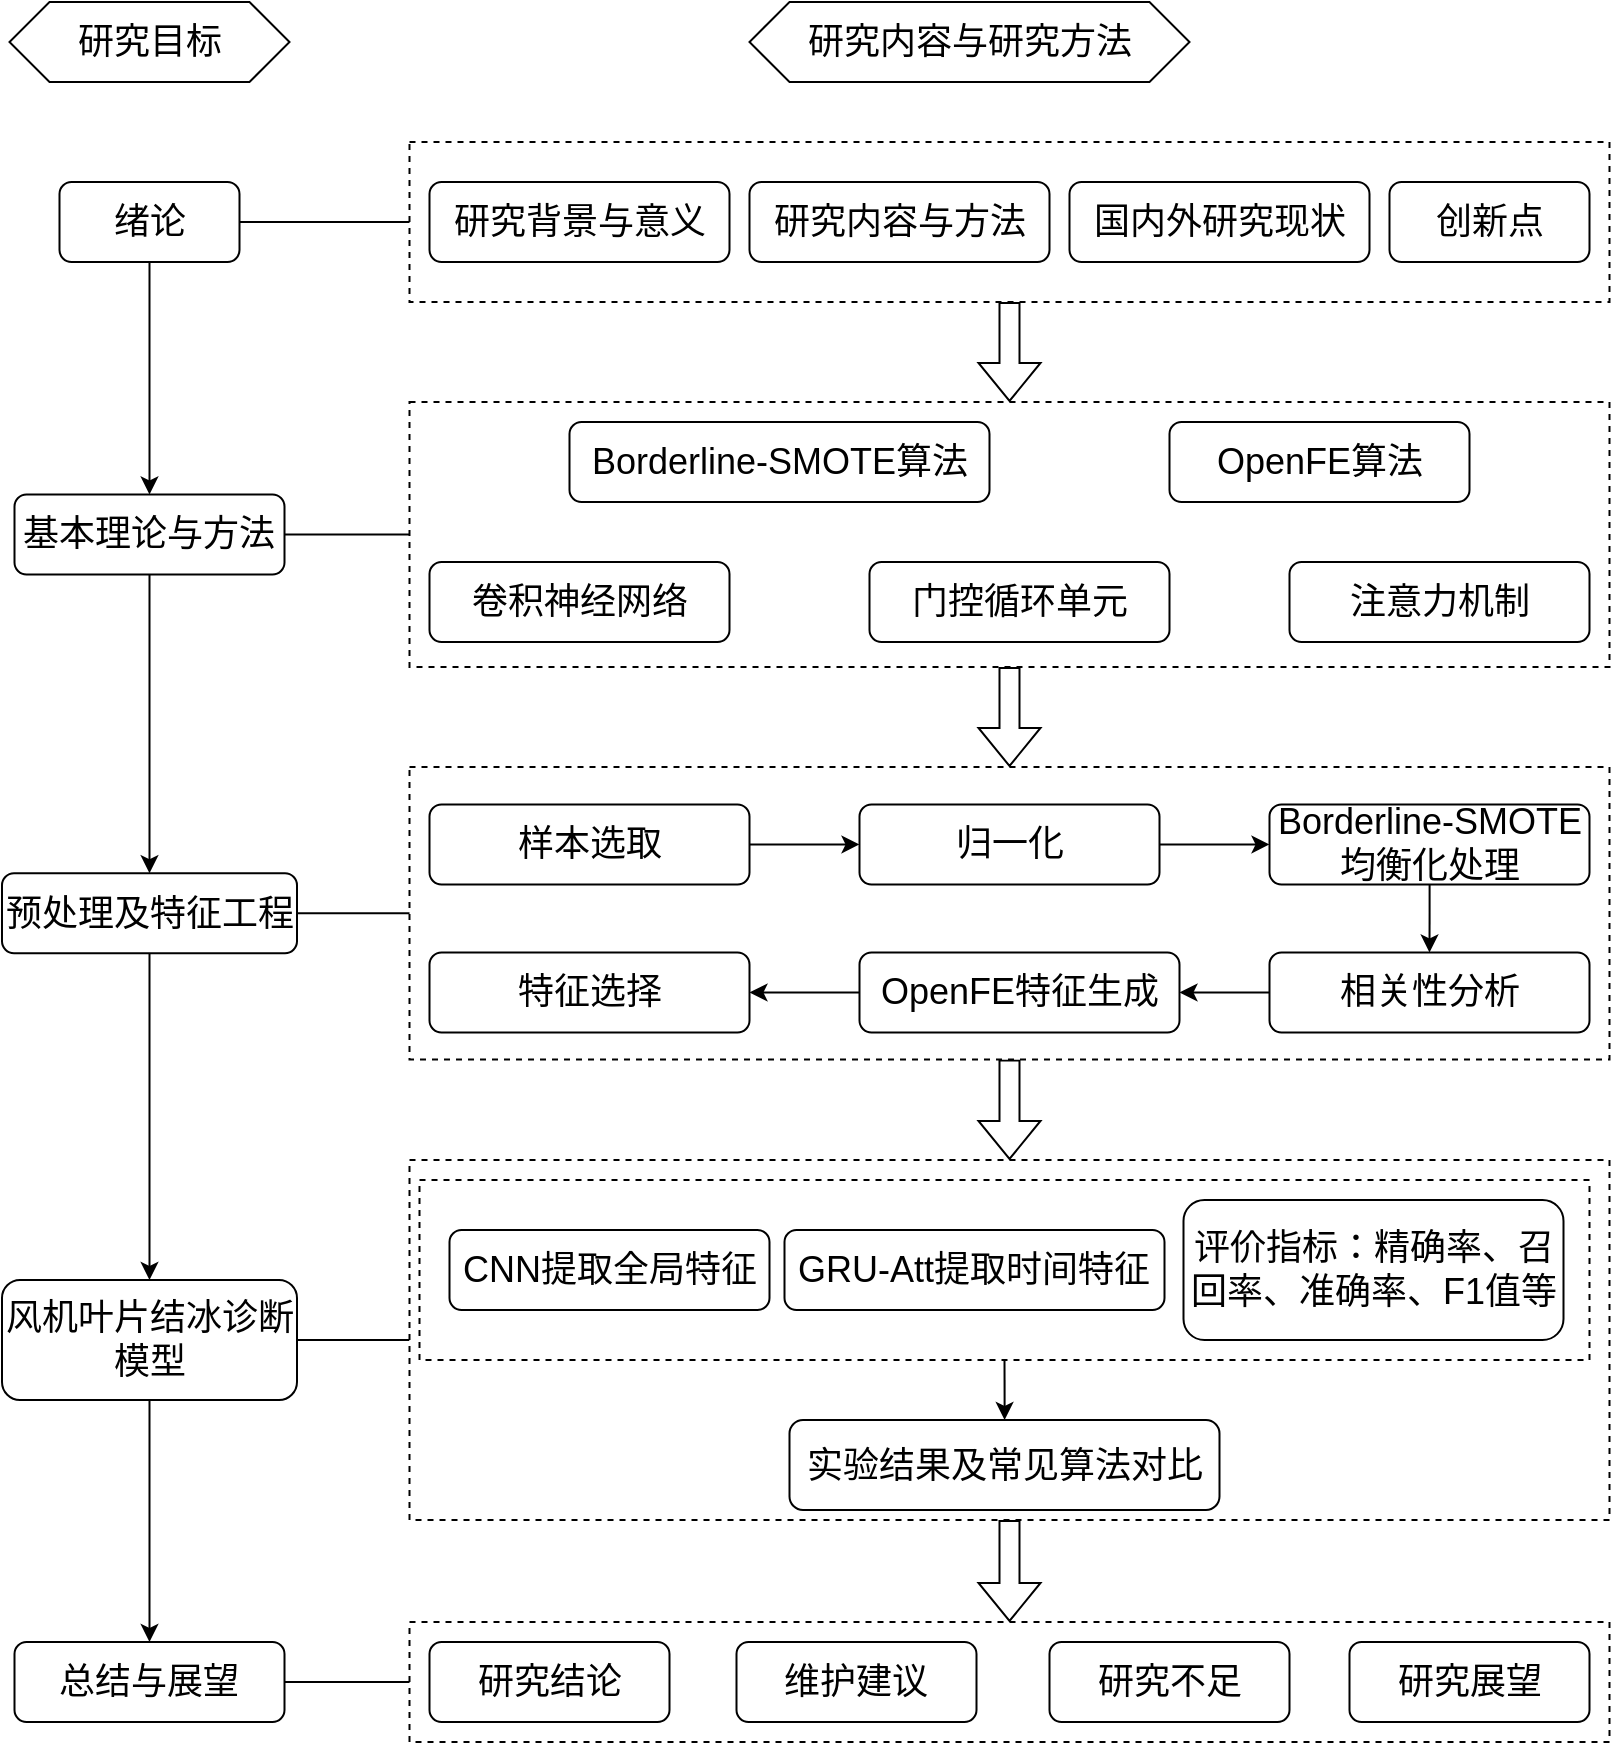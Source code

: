 <mxfile version="22.1.0" type="github">
  <diagram name="第 1 页" id="ljXyr0XeKPO4Yniennvs">
    <mxGraphModel dx="1157" dy="669" grid="1" gridSize="10" guides="1" tooltips="1" connect="1" arrows="1" fold="1" page="1" pageScale="1" pageWidth="827" pageHeight="1169" math="0" shadow="0">
      <root>
        <mxCell id="0" />
        <mxCell id="1" parent="0" />
        <mxCell id="FvBfCpJyxH-kdppGqNGc-45" style="edgeStyle=orthogonalEdgeStyle;rounded=0;orthogonalLoop=1;jettySize=auto;html=1;shape=flexArrow;" parent="1" source="FvBfCpJyxH-kdppGqNGc-41" target="FvBfCpJyxH-kdppGqNGc-37" edge="1">
          <mxGeometry relative="1" as="geometry" />
        </mxCell>
        <mxCell id="FvBfCpJyxH-kdppGqNGc-57" style="edgeStyle=orthogonalEdgeStyle;rounded=0;orthogonalLoop=1;jettySize=auto;html=1;entryX=1;entryY=0.5;entryDx=0;entryDy=0;endArrow=none;endFill=0;" parent="1" source="FvBfCpJyxH-kdppGqNGc-41" target="FvBfCpJyxH-kdppGqNGc-23" edge="1">
          <mxGeometry relative="1" as="geometry" />
        </mxCell>
        <mxCell id="FvBfCpJyxH-kdppGqNGc-41" value="" style="rounded=0;whiteSpace=wrap;html=1;dashed=1;" parent="1" vertex="1">
          <mxGeometry x="215.75" y="609" width="600" height="180" as="geometry" />
        </mxCell>
        <mxCell id="FvBfCpJyxH-kdppGqNGc-38" value="" style="rounded=0;whiteSpace=wrap;html=1;dashed=1;" parent="1" vertex="1">
          <mxGeometry x="220.75" y="619" width="585" height="90" as="geometry" />
        </mxCell>
        <mxCell id="FvBfCpJyxH-kdppGqNGc-37" value="" style="rounded=0;whiteSpace=wrap;html=1;dashed=1;" parent="1" vertex="1">
          <mxGeometry x="215.75" y="840" width="600" height="60" as="geometry" />
        </mxCell>
        <mxCell id="FvBfCpJyxH-kdppGqNGc-44" style="edgeStyle=orthogonalEdgeStyle;rounded=0;orthogonalLoop=1;jettySize=auto;html=1;entryX=0.5;entryY=0;entryDx=0;entryDy=0;shape=flexArrow;" parent="1" source="FvBfCpJyxH-kdppGqNGc-36" target="FvBfCpJyxH-kdppGqNGc-41" edge="1">
          <mxGeometry relative="1" as="geometry" />
        </mxCell>
        <mxCell id="FvBfCpJyxH-kdppGqNGc-36" value="" style="rounded=0;whiteSpace=wrap;html=1;dashed=1;" parent="1" vertex="1">
          <mxGeometry x="215.75" y="412.49" width="600" height="146.25" as="geometry" />
        </mxCell>
        <mxCell id="FvBfCpJyxH-kdppGqNGc-42" style="edgeStyle=orthogonalEdgeStyle;rounded=0;orthogonalLoop=1;jettySize=auto;html=1;entryX=0.5;entryY=0;entryDx=0;entryDy=0;shape=flexArrow;" parent="1" source="FvBfCpJyxH-kdppGqNGc-35" target="FvBfCpJyxH-kdppGqNGc-36" edge="1">
          <mxGeometry relative="1" as="geometry" />
        </mxCell>
        <mxCell id="FvBfCpJyxH-kdppGqNGc-35" value="" style="rounded=0;whiteSpace=wrap;html=1;dashed=1;" parent="1" vertex="1">
          <mxGeometry x="215.75" y="230" width="600" height="132.5" as="geometry" />
        </mxCell>
        <mxCell id="FvBfCpJyxH-kdppGqNGc-46" style="edgeStyle=orthogonalEdgeStyle;rounded=0;orthogonalLoop=1;jettySize=auto;html=1;entryX=0.5;entryY=0;entryDx=0;entryDy=0;shape=flexArrow;" parent="1" source="FvBfCpJyxH-kdppGqNGc-34" target="FvBfCpJyxH-kdppGqNGc-35" edge="1">
          <mxGeometry relative="1" as="geometry" />
        </mxCell>
        <mxCell id="FvBfCpJyxH-kdppGqNGc-34" value="" style="rounded=0;whiteSpace=wrap;html=1;dashed=1;" parent="1" vertex="1">
          <mxGeometry x="215.75" y="100" width="600" height="80" as="geometry" />
        </mxCell>
        <mxCell id="FvBfCpJyxH-kdppGqNGc-2" value="&lt;font style=&quot;font-size: 18px;&quot;&gt;研究目标&lt;/font&gt;" style="shape=hexagon;perimeter=hexagonPerimeter2;whiteSpace=wrap;html=1;fixedSize=1;" parent="1" vertex="1">
          <mxGeometry x="15.75" y="30" width="140" height="40" as="geometry" />
        </mxCell>
        <mxCell id="FvBfCpJyxH-kdppGqNGc-3" value="&lt;font style=&quot;font-size: 18px;&quot;&gt;研究内容与研究方法&lt;/font&gt;" style="shape=hexagon;perimeter=hexagonPerimeter2;whiteSpace=wrap;html=1;fixedSize=1;" parent="1" vertex="1">
          <mxGeometry x="385.75" y="30" width="220" height="40" as="geometry" />
        </mxCell>
        <mxCell id="FvBfCpJyxH-kdppGqNGc-47" style="edgeStyle=orthogonalEdgeStyle;rounded=0;orthogonalLoop=1;jettySize=auto;html=1;entryX=0.5;entryY=0;entryDx=0;entryDy=0;" parent="1" source="FvBfCpJyxH-kdppGqNGc-4" target="FvBfCpJyxH-kdppGqNGc-9" edge="1">
          <mxGeometry relative="1" as="geometry" />
        </mxCell>
        <mxCell id="FvBfCpJyxH-kdppGqNGc-51" style="edgeStyle=orthogonalEdgeStyle;rounded=0;orthogonalLoop=1;jettySize=auto;html=1;entryX=0;entryY=0.5;entryDx=0;entryDy=0;endArrow=none;endFill=0;" parent="1" source="FvBfCpJyxH-kdppGqNGc-4" target="FvBfCpJyxH-kdppGqNGc-34" edge="1">
          <mxGeometry relative="1" as="geometry" />
        </mxCell>
        <mxCell id="FvBfCpJyxH-kdppGqNGc-4" value="&lt;font style=&quot;font-size: 18px;&quot;&gt;绪论&lt;/font&gt;" style="rounded=1;whiteSpace=wrap;html=1;" parent="1" vertex="1">
          <mxGeometry x="40.75" y="120" width="90" height="40" as="geometry" />
        </mxCell>
        <mxCell id="FvBfCpJyxH-kdppGqNGc-5" value="&lt;font style=&quot;font-size: 18px;&quot;&gt;研究背景与意义&lt;/font&gt;" style="rounded=1;whiteSpace=wrap;html=1;" parent="1" vertex="1">
          <mxGeometry x="225.75" y="120" width="150" height="40" as="geometry" />
        </mxCell>
        <mxCell id="FvBfCpJyxH-kdppGqNGc-6" value="&lt;font style=&quot;font-size: 18px;&quot;&gt;研究内容与方法&lt;/font&gt;" style="rounded=1;whiteSpace=wrap;html=1;" parent="1" vertex="1">
          <mxGeometry x="385.75" y="120" width="150" height="40" as="geometry" />
        </mxCell>
        <mxCell id="FvBfCpJyxH-kdppGqNGc-7" value="&lt;font style=&quot;font-size: 18px;&quot;&gt;国内外研究现状&lt;/font&gt;" style="rounded=1;whiteSpace=wrap;html=1;" parent="1" vertex="1">
          <mxGeometry x="545.75" y="120" width="150" height="40" as="geometry" />
        </mxCell>
        <mxCell id="FvBfCpJyxH-kdppGqNGc-8" value="&lt;font style=&quot;font-size: 18px;&quot;&gt;创新点&lt;/font&gt;" style="rounded=1;whiteSpace=wrap;html=1;" parent="1" vertex="1">
          <mxGeometry x="705.75" y="120" width="100" height="40" as="geometry" />
        </mxCell>
        <mxCell id="FvBfCpJyxH-kdppGqNGc-48" style="edgeStyle=orthogonalEdgeStyle;rounded=0;orthogonalLoop=1;jettySize=auto;html=1;entryX=0.5;entryY=0;entryDx=0;entryDy=0;" parent="1" source="FvBfCpJyxH-kdppGqNGc-9" target="FvBfCpJyxH-kdppGqNGc-16" edge="1">
          <mxGeometry relative="1" as="geometry" />
        </mxCell>
        <mxCell id="FvBfCpJyxH-kdppGqNGc-52" style="edgeStyle=orthogonalEdgeStyle;rounded=0;orthogonalLoop=1;jettySize=auto;html=1;entryX=0;entryY=0.5;entryDx=0;entryDy=0;endArrow=none;endFill=0;" parent="1" source="FvBfCpJyxH-kdppGqNGc-9" target="FvBfCpJyxH-kdppGqNGc-35" edge="1">
          <mxGeometry relative="1" as="geometry" />
        </mxCell>
        <mxCell id="FvBfCpJyxH-kdppGqNGc-9" value="&lt;font style=&quot;font-size: 18px;&quot;&gt;基本理论与方法&lt;/font&gt;" style="rounded=1;whiteSpace=wrap;html=1;" parent="1" vertex="1">
          <mxGeometry x="18.25" y="276.25" width="135" height="40" as="geometry" />
        </mxCell>
        <mxCell id="FvBfCpJyxH-kdppGqNGc-10" value="&lt;font style=&quot;font-size: 18px;&quot;&gt;Borderline-SMOTE算法&lt;/font&gt;" style="rounded=1;whiteSpace=wrap;html=1;" parent="1" vertex="1">
          <mxGeometry x="295.75" y="240" width="210" height="40" as="geometry" />
        </mxCell>
        <mxCell id="FvBfCpJyxH-kdppGqNGc-11" value="&lt;font style=&quot;font-size: 18px;&quot;&gt;OpenFE算法&lt;/font&gt;" style="rounded=1;whiteSpace=wrap;html=1;" parent="1" vertex="1">
          <mxGeometry x="595.75" y="240" width="150" height="40" as="geometry" />
        </mxCell>
        <mxCell id="FvBfCpJyxH-kdppGqNGc-12" value="&lt;span style=&quot;font-size: 18px;&quot;&gt;卷积神经网络&lt;/span&gt;" style="rounded=1;whiteSpace=wrap;html=1;" parent="1" vertex="1">
          <mxGeometry x="225.75" y="310" width="150" height="40" as="geometry" />
        </mxCell>
        <mxCell id="FvBfCpJyxH-kdppGqNGc-13" value="&lt;span style=&quot;font-size: 18px;&quot;&gt;门控循环单元&lt;/span&gt;" style="rounded=1;whiteSpace=wrap;html=1;" parent="1" vertex="1">
          <mxGeometry x="445.75" y="310" width="150" height="40" as="geometry" />
        </mxCell>
        <mxCell id="FvBfCpJyxH-kdppGqNGc-14" value="&lt;span style=&quot;font-size: 18px;&quot;&gt;注意力机制&lt;/span&gt;" style="rounded=1;whiteSpace=wrap;html=1;" parent="1" vertex="1">
          <mxGeometry x="655.75" y="310" width="150" height="40" as="geometry" />
        </mxCell>
        <mxCell id="FvBfCpJyxH-kdppGqNGc-49" style="edgeStyle=orthogonalEdgeStyle;rounded=0;orthogonalLoop=1;jettySize=auto;html=1;entryX=0.5;entryY=0;entryDx=0;entryDy=0;" parent="1" source="FvBfCpJyxH-kdppGqNGc-16" target="FvBfCpJyxH-kdppGqNGc-23" edge="1">
          <mxGeometry relative="1" as="geometry" />
        </mxCell>
        <mxCell id="FvBfCpJyxH-kdppGqNGc-53" style="edgeStyle=orthogonalEdgeStyle;rounded=0;orthogonalLoop=1;jettySize=auto;html=1;entryX=0;entryY=0.5;entryDx=0;entryDy=0;endArrow=none;endFill=0;" parent="1" source="FvBfCpJyxH-kdppGqNGc-16" target="FvBfCpJyxH-kdppGqNGc-36" edge="1">
          <mxGeometry relative="1" as="geometry" />
        </mxCell>
        <mxCell id="FvBfCpJyxH-kdppGqNGc-16" value="&lt;font style=&quot;font-size: 18px;&quot;&gt;预处理及特征工程&lt;/font&gt;" style="rounded=1;whiteSpace=wrap;html=1;" parent="1" vertex="1">
          <mxGeometry x="12" y="465.62" width="147.5" height="40" as="geometry" />
        </mxCell>
        <mxCell id="FvBfCpJyxH-kdppGqNGc-65" style="edgeStyle=orthogonalEdgeStyle;rounded=0;orthogonalLoop=1;jettySize=auto;html=1;entryX=0;entryY=0.5;entryDx=0;entryDy=0;" parent="1" source="FvBfCpJyxH-kdppGqNGc-17" target="FvBfCpJyxH-kdppGqNGc-18" edge="1">
          <mxGeometry relative="1" as="geometry" />
        </mxCell>
        <mxCell id="FvBfCpJyxH-kdppGqNGc-17" value="&lt;span style=&quot;font-size: 18px;&quot;&gt;样本选取&lt;/span&gt;" style="rounded=1;whiteSpace=wrap;html=1;" parent="1" vertex="1">
          <mxGeometry x="225.75" y="431.24" width="160" height="40" as="geometry" />
        </mxCell>
        <mxCell id="FvBfCpJyxH-kdppGqNGc-66" style="edgeStyle=orthogonalEdgeStyle;rounded=0;orthogonalLoop=1;jettySize=auto;html=1;" parent="1" source="FvBfCpJyxH-kdppGqNGc-18" target="FvBfCpJyxH-kdppGqNGc-21" edge="1">
          <mxGeometry relative="1" as="geometry" />
        </mxCell>
        <mxCell id="FvBfCpJyxH-kdppGqNGc-18" value="&lt;span style=&quot;font-size: 18px;&quot;&gt;归一化&lt;/span&gt;" style="rounded=1;whiteSpace=wrap;html=1;" parent="1" vertex="1">
          <mxGeometry x="440.75" y="431.24" width="150" height="40" as="geometry" />
        </mxCell>
        <mxCell id="FvBfCpJyxH-kdppGqNGc-68" style="edgeStyle=orthogonalEdgeStyle;rounded=0;orthogonalLoop=1;jettySize=auto;html=1;entryX=1;entryY=0.5;entryDx=0;entryDy=0;" parent="1" source="FvBfCpJyxH-kdppGqNGc-19" target="FvBfCpJyxH-kdppGqNGc-20" edge="1">
          <mxGeometry relative="1" as="geometry" />
        </mxCell>
        <mxCell id="FvBfCpJyxH-kdppGqNGc-19" value="&lt;font style=&quot;font-size: 18px;&quot;&gt;相关性分析&lt;/font&gt;" style="rounded=1;whiteSpace=wrap;html=1;" parent="1" vertex="1">
          <mxGeometry x="645.75" y="505.24" width="160" height="40" as="geometry" />
        </mxCell>
        <mxCell id="FvBfCpJyxH-kdppGqNGc-69" style="edgeStyle=orthogonalEdgeStyle;rounded=0;orthogonalLoop=1;jettySize=auto;html=1;" parent="1" source="FvBfCpJyxH-kdppGqNGc-20" target="FvBfCpJyxH-kdppGqNGc-22" edge="1">
          <mxGeometry relative="1" as="geometry" />
        </mxCell>
        <mxCell id="FvBfCpJyxH-kdppGqNGc-20" value="&lt;span style=&quot;font-size: 18px;&quot;&gt;OpenFE特征生成&lt;/span&gt;" style="rounded=1;whiteSpace=wrap;html=1;" parent="1" vertex="1">
          <mxGeometry x="440.75" y="505.24" width="160" height="40" as="geometry" />
        </mxCell>
        <mxCell id="FvBfCpJyxH-kdppGqNGc-67" style="edgeStyle=orthogonalEdgeStyle;rounded=0;orthogonalLoop=1;jettySize=auto;html=1;entryX=0.5;entryY=0;entryDx=0;entryDy=0;" parent="1" source="FvBfCpJyxH-kdppGqNGc-21" target="FvBfCpJyxH-kdppGqNGc-19" edge="1">
          <mxGeometry relative="1" as="geometry" />
        </mxCell>
        <mxCell id="FvBfCpJyxH-kdppGqNGc-21" value="&lt;font style=&quot;font-size: 18px;&quot;&gt;Borderline-SMOTE均衡化处理&lt;/font&gt;" style="rounded=1;whiteSpace=wrap;html=1;" parent="1" vertex="1">
          <mxGeometry x="645.75" y="431.24" width="160" height="40" as="geometry" />
        </mxCell>
        <mxCell id="FvBfCpJyxH-kdppGqNGc-22" value="&lt;span style=&quot;font-size: 18px;&quot;&gt;特征选择&lt;/span&gt;" style="rounded=1;whiteSpace=wrap;html=1;" parent="1" vertex="1">
          <mxGeometry x="225.75" y="505.24" width="160" height="40" as="geometry" />
        </mxCell>
        <mxCell id="FvBfCpJyxH-kdppGqNGc-50" style="edgeStyle=orthogonalEdgeStyle;rounded=0;orthogonalLoop=1;jettySize=auto;html=1;entryX=0.5;entryY=0;entryDx=0;entryDy=0;" parent="1" source="FvBfCpJyxH-kdppGqNGc-23" target="FvBfCpJyxH-kdppGqNGc-29" edge="1">
          <mxGeometry relative="1" as="geometry" />
        </mxCell>
        <mxCell id="FvBfCpJyxH-kdppGqNGc-23" value="&lt;font style=&quot;font-size: 18px;&quot;&gt;风机叶片结冰诊断模型&lt;/font&gt;" style="rounded=1;whiteSpace=wrap;html=1;" parent="1" vertex="1">
          <mxGeometry x="12" y="669" width="147.5" height="60" as="geometry" />
        </mxCell>
        <mxCell id="FvBfCpJyxH-kdppGqNGc-24" value="&lt;span style=&quot;font-size: 18px;&quot;&gt;CNN提取全局特征&lt;/span&gt;" style="rounded=1;whiteSpace=wrap;html=1;" parent="1" vertex="1">
          <mxGeometry x="235.75" y="644" width="160" height="40" as="geometry" />
        </mxCell>
        <mxCell id="FvBfCpJyxH-kdppGqNGc-25" value="&lt;span style=&quot;font-size: 18px;&quot;&gt;GRU-Att提取时间特征&lt;/span&gt;" style="rounded=1;whiteSpace=wrap;html=1;" parent="1" vertex="1">
          <mxGeometry x="403.25" y="644" width="190" height="40" as="geometry" />
        </mxCell>
        <mxCell id="FvBfCpJyxH-kdppGqNGc-26" value="&lt;span style=&quot;font-size: 18px;&quot;&gt;评价指标：精确率、召回率、准确率、F1值等&lt;/span&gt;" style="rounded=1;whiteSpace=wrap;html=1;" parent="1" vertex="1">
          <mxGeometry x="602.75" y="629" width="190" height="70" as="geometry" />
        </mxCell>
        <mxCell id="FvBfCpJyxH-kdppGqNGc-59" style="edgeStyle=orthogonalEdgeStyle;rounded=0;orthogonalLoop=1;jettySize=auto;html=1;entryX=0.5;entryY=1;entryDx=0;entryDy=0;endArrow=none;endFill=0;startArrow=classic;startFill=1;" parent="1" source="FvBfCpJyxH-kdppGqNGc-27" target="FvBfCpJyxH-kdppGqNGc-38" edge="1">
          <mxGeometry relative="1" as="geometry" />
        </mxCell>
        <mxCell id="FvBfCpJyxH-kdppGqNGc-27" value="&lt;span style=&quot;font-size: 18px;&quot;&gt;实验结果及常见算法对比&lt;/span&gt;" style="rounded=1;whiteSpace=wrap;html=1;" parent="1" vertex="1">
          <mxGeometry x="405.75" y="739" width="215" height="45" as="geometry" />
        </mxCell>
        <mxCell id="FvBfCpJyxH-kdppGqNGc-55" style="edgeStyle=orthogonalEdgeStyle;rounded=0;orthogonalLoop=1;jettySize=auto;html=1;entryX=0;entryY=0.5;entryDx=0;entryDy=0;endArrow=none;endFill=0;" parent="1" source="FvBfCpJyxH-kdppGqNGc-29" target="FvBfCpJyxH-kdppGqNGc-37" edge="1">
          <mxGeometry relative="1" as="geometry" />
        </mxCell>
        <mxCell id="FvBfCpJyxH-kdppGqNGc-29" value="&lt;font style=&quot;font-size: 18px;&quot;&gt;总结与展望&lt;/font&gt;" style="rounded=1;whiteSpace=wrap;html=1;" parent="1" vertex="1">
          <mxGeometry x="18.25" y="850" width="135" height="40" as="geometry" />
        </mxCell>
        <mxCell id="FvBfCpJyxH-kdppGqNGc-30" value="&lt;span style=&quot;font-size: 18px;&quot;&gt;研究结论&lt;/span&gt;" style="rounded=1;whiteSpace=wrap;html=1;" parent="1" vertex="1">
          <mxGeometry x="225.75" y="850" width="120" height="40" as="geometry" />
        </mxCell>
        <mxCell id="FvBfCpJyxH-kdppGqNGc-31" value="&lt;span style=&quot;font-size: 18px;&quot;&gt;维护建议&lt;/span&gt;" style="rounded=1;whiteSpace=wrap;html=1;" parent="1" vertex="1">
          <mxGeometry x="379.25" y="850" width="120" height="40" as="geometry" />
        </mxCell>
        <mxCell id="FvBfCpJyxH-kdppGqNGc-32" value="&lt;span style=&quot;font-size: 18px;&quot;&gt;研究不足&lt;/span&gt;" style="rounded=1;whiteSpace=wrap;html=1;" parent="1" vertex="1">
          <mxGeometry x="535.75" y="850" width="120" height="40" as="geometry" />
        </mxCell>
        <mxCell id="FvBfCpJyxH-kdppGqNGc-33" value="&lt;span style=&quot;font-size: 18px;&quot;&gt;研究展望&lt;/span&gt;" style="rounded=1;whiteSpace=wrap;html=1;" parent="1" vertex="1">
          <mxGeometry x="685.75" y="850" width="120" height="40" as="geometry" />
        </mxCell>
      </root>
    </mxGraphModel>
  </diagram>
</mxfile>
